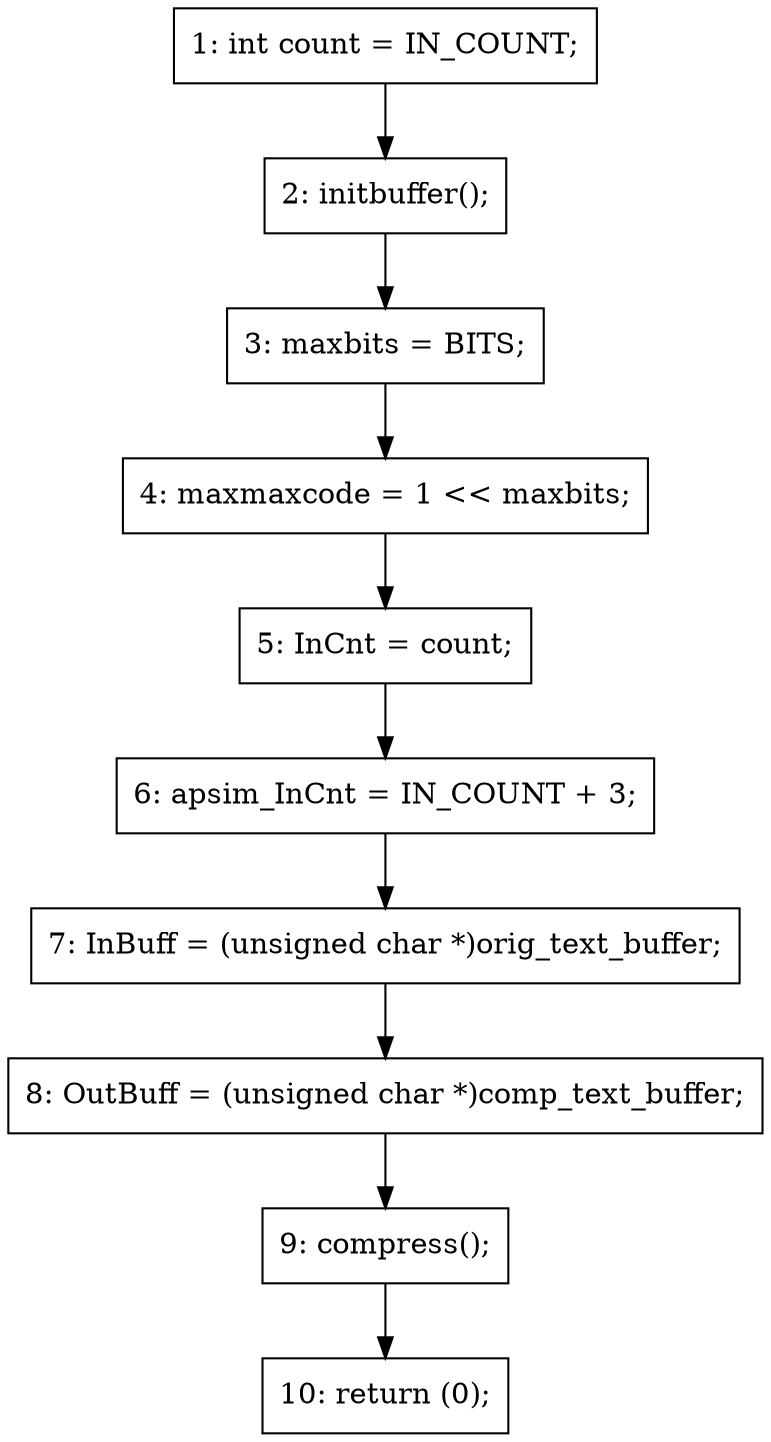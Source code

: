 digraph main_CFG {
    node [shape=box];
    N1 [label="1: int count = IN_COUNT;"];
    N2 [label="2: initbuffer();"];
    N3 [label="3: maxbits = BITS;"];
    N4 [label="4: maxmaxcode = 1 << maxbits;"];
    N5 [label="5: InCnt = count;"];
    N6 [label="6: apsim_InCnt = IN_COUNT + 3;"];
    N7 [label="7: InBuff = (unsigned char *)orig_text_buffer;"];
    N8 [label="8: OutBuff = (unsigned char *)comp_text_buffer;"];
    N9 [label="9: compress();"];
    N10 [label="10: return (0);"];
    N1 -> N2 -> N3 -> N4 -> N5 -> N6 -> N7 -> N8 -> N9 -> N10;
}